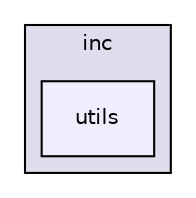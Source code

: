 digraph "utils" {
  compound=true
  node [ fontsize="10", fontname="Helvetica"];
  edge [ labelfontsize="10", labelfontname="Helvetica"];
  subgraph clusterdir_ef35519cefd621f663612ebad34cbfc9 {
    graph [ bgcolor="#ddddee", pencolor="black", label="inc" fontname="Helvetica", fontsize="10", URL="dir_ef35519cefd621f663612ebad34cbfc9.html"]
  dir_578d7caf96c66651f62012e5d8e5c86f [shape=box, label="utils", style="filled", fillcolor="#eeeeff", pencolor="black", URL="dir_578d7caf96c66651f62012e5d8e5c86f.html"];
  }
}

